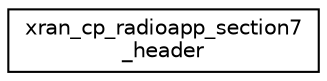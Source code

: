 digraph "Graphical Class Hierarchy"
{
 // LATEX_PDF_SIZE
  edge [fontname="Helvetica",fontsize="10",labelfontname="Helvetica",labelfontsize="10"];
  node [fontname="Helvetica",fontsize="10",shape=record];
  rankdir="LR";
  Node0 [label="xran_cp_radioapp_section7\l_header",height=0.2,width=0.4,color="black", fillcolor="white", style="filled",URL="$structxran__cp__radioapp__section7__header.html",tooltip=" "];
}
